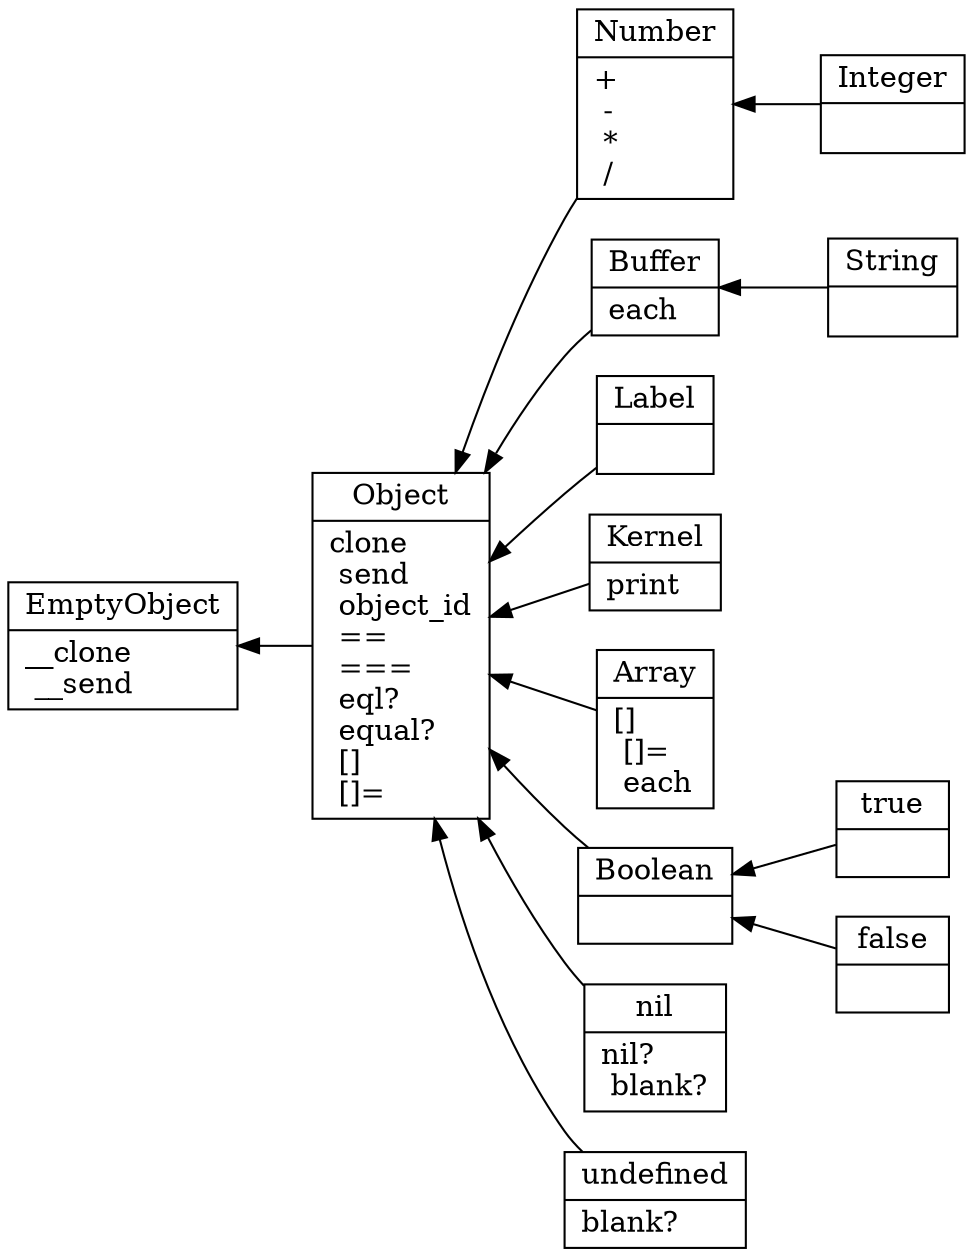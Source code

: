 
digraph object_model {

  graph [
    rankdir = "RL"
  ];

  node [
    shape = "record"
  ];

  edge [
  ];

  empty [
    label = "EmptyObject|\
    __clone\l\
    __send\l\
    "
  ];

  object [
    label = "Object|\
    clone\l\
    send\l\
    object_id\l\
    ==\l\
    ===\l\
    eql?\l\
    equal?\l\
    []\l\
    []=\l\
    "
  ];
  object -> empty;

  number [
    label = "Number|\
    +\l\
    -\l\
    *\l\
    /\l\
    "
  ];
  number -> object;

  integer [
    label = "Integer|\
    \l\
    "
  ];
  integer -> number;

  buffer [
    label = "Buffer|\
    each\l\
    "
  ];
  buffer -> object;

  string [
    label = "String|\
    \l\
    "
  ];
  string -> buffer;

  "label" [
    label = "Label|\
    \l\
    "
  ];
  "label" -> object;

  kernel [
    label = "Kernel|\
    print\l\
    "
  ];
  kernel -> object;

  array [
    label = "Array|\
    []\l\
    []=\l\
    each\l\
    "
  ];
  array -> object;

  boolean [
    label = "Boolean|\
    "
  ];
  boolean -> object;

  "true" [
    label = "true|\
    "
  ];
  "true" -> boolean;

  "false" [
    label = "false|\
    "
  ];
  "false" -> boolean;



  nil [
    label = "nil|\
    nil?\l\
    blank?\l\
    "
  ];
  nil -> object;

  undefined [
    label = "undefined|\
    blank?\l\
    "
  ];
  undefined -> object;



}


